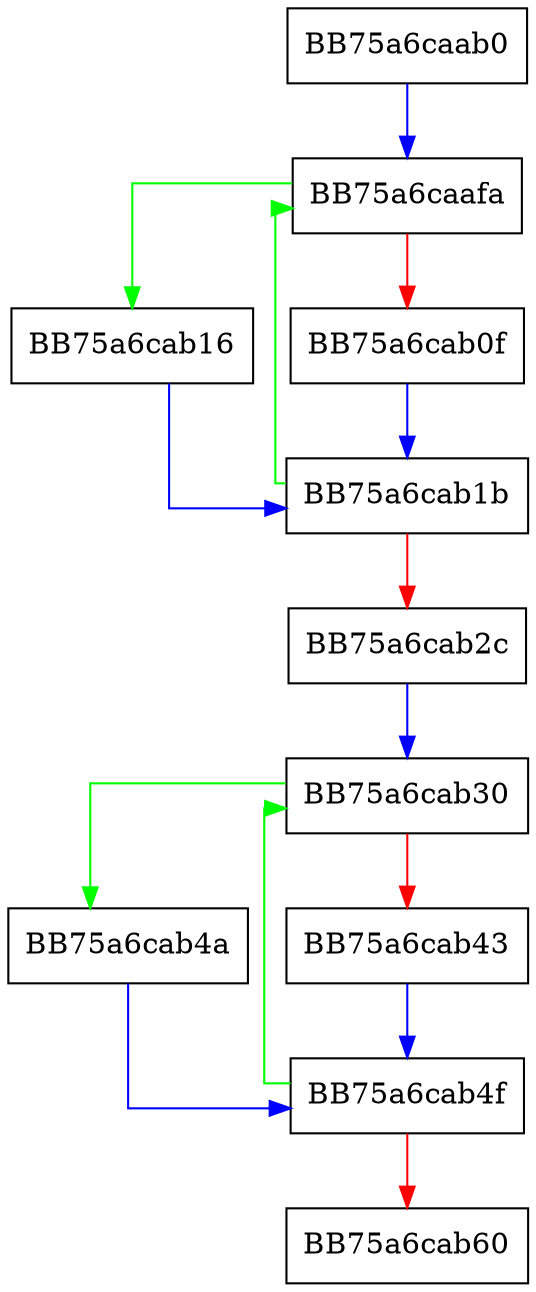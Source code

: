 digraph MMX4_phaddsw {
  node [shape="box"];
  graph [splines=ortho];
  BB75a6caab0 -> BB75a6caafa [color="blue"];
  BB75a6caafa -> BB75a6cab16 [color="green"];
  BB75a6caafa -> BB75a6cab0f [color="red"];
  BB75a6cab0f -> BB75a6cab1b [color="blue"];
  BB75a6cab16 -> BB75a6cab1b [color="blue"];
  BB75a6cab1b -> BB75a6caafa [color="green"];
  BB75a6cab1b -> BB75a6cab2c [color="red"];
  BB75a6cab2c -> BB75a6cab30 [color="blue"];
  BB75a6cab30 -> BB75a6cab4a [color="green"];
  BB75a6cab30 -> BB75a6cab43 [color="red"];
  BB75a6cab43 -> BB75a6cab4f [color="blue"];
  BB75a6cab4a -> BB75a6cab4f [color="blue"];
  BB75a6cab4f -> BB75a6cab30 [color="green"];
  BB75a6cab4f -> BB75a6cab60 [color="red"];
}